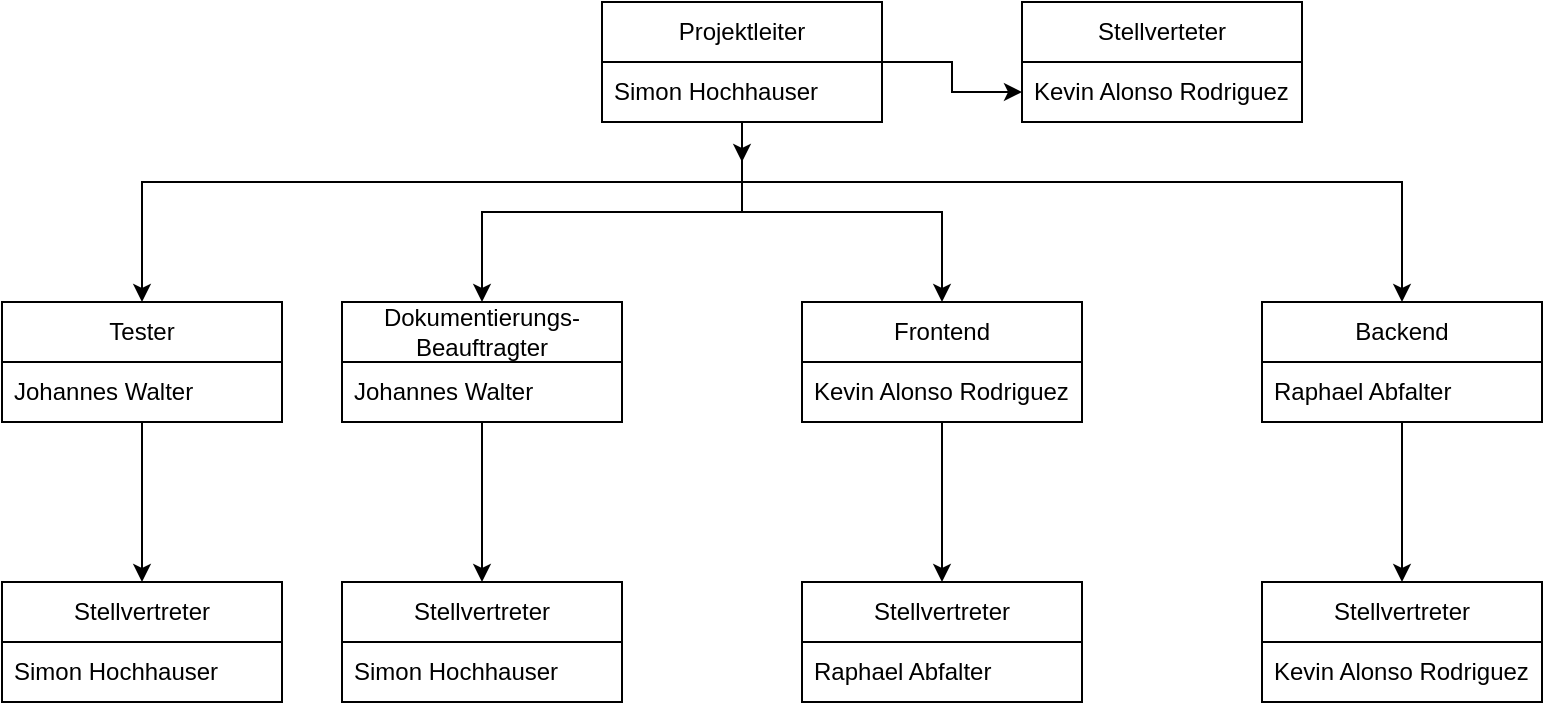 <mxfile version="21.6.8" type="device">
  <diagram name="Seite-1" id="KHInryHeTgDgYcVXuOS2">
    <mxGraphModel dx="1194" dy="814" grid="1" gridSize="10" guides="1" tooltips="1" connect="1" arrows="1" fold="1" page="1" pageScale="1" pageWidth="827" pageHeight="1169" math="0" shadow="0">
      <root>
        <mxCell id="0" />
        <mxCell id="1" parent="0" />
        <mxCell id="VTDAII8MQeXGKhfTH2uf-13" value="" style="edgeStyle=orthogonalEdgeStyle;rounded=0;orthogonalLoop=1;jettySize=auto;html=1;" edge="1" parent="1" source="VTDAII8MQeXGKhfTH2uf-4" target="VTDAII8MQeXGKhfTH2uf-9">
          <mxGeometry relative="1" as="geometry" />
        </mxCell>
        <mxCell id="VTDAII8MQeXGKhfTH2uf-16" value="" style="edgeStyle=orthogonalEdgeStyle;rounded=0;orthogonalLoop=1;jettySize=auto;html=1;" edge="1" parent="1" source="VTDAII8MQeXGKhfTH2uf-4" target="VTDAII8MQeXGKhfTH2uf-14">
          <mxGeometry relative="1" as="geometry">
            <Array as="points">
              <mxPoint x="410" y="170" />
              <mxPoint x="110" y="170" />
            </Array>
          </mxGeometry>
        </mxCell>
        <mxCell id="VTDAII8MQeXGKhfTH2uf-23" value="" style="edgeStyle=orthogonalEdgeStyle;rounded=0;orthogonalLoop=1;jettySize=auto;html=1;" edge="1" parent="1" source="VTDAII8MQeXGKhfTH2uf-4" target="VTDAII8MQeXGKhfTH2uf-21">
          <mxGeometry relative="1" as="geometry">
            <mxPoint x="620" y="260" as="targetPoint" />
          </mxGeometry>
        </mxCell>
        <mxCell id="VTDAII8MQeXGKhfTH2uf-29" value="" style="edgeStyle=orthogonalEdgeStyle;rounded=0;orthogonalLoop=1;jettySize=auto;html=1;" edge="1" parent="1" source="VTDAII8MQeXGKhfTH2uf-4" target="VTDAII8MQeXGKhfTH2uf-27">
          <mxGeometry relative="1" as="geometry" />
        </mxCell>
        <mxCell id="VTDAII8MQeXGKhfTH2uf-33" style="edgeStyle=orthogonalEdgeStyle;rounded=0;orthogonalLoop=1;jettySize=auto;html=1;" edge="1" parent="1" source="VTDAII8MQeXGKhfTH2uf-4">
          <mxGeometry relative="1" as="geometry">
            <mxPoint x="410" y="160" as="targetPoint" />
          </mxGeometry>
        </mxCell>
        <mxCell id="VTDAII8MQeXGKhfTH2uf-40" value="" style="edgeStyle=orthogonalEdgeStyle;rounded=0;orthogonalLoop=1;jettySize=auto;html=1;" edge="1" parent="1" source="VTDAII8MQeXGKhfTH2uf-4" target="VTDAII8MQeXGKhfTH2uf-38">
          <mxGeometry relative="1" as="geometry">
            <Array as="points">
              <mxPoint x="410" y="170" />
              <mxPoint x="740" y="170" />
            </Array>
          </mxGeometry>
        </mxCell>
        <mxCell id="VTDAII8MQeXGKhfTH2uf-4" value="Projektleiter" style="swimlane;fontStyle=0;childLayout=stackLayout;horizontal=1;startSize=30;horizontalStack=0;resizeParent=1;resizeParentMax=0;resizeLast=0;collapsible=1;marginBottom=0;whiteSpace=wrap;html=1;" vertex="1" parent="1">
          <mxGeometry x="340" y="80" width="140" height="60" as="geometry" />
        </mxCell>
        <mxCell id="VTDAII8MQeXGKhfTH2uf-5" value="Simon Hochhauser" style="text;strokeColor=none;fillColor=none;align=left;verticalAlign=middle;spacingLeft=4;spacingRight=4;overflow=hidden;points=[[0,0.5],[1,0.5]];portConstraint=eastwest;rotatable=0;whiteSpace=wrap;html=1;" vertex="1" parent="VTDAII8MQeXGKhfTH2uf-4">
          <mxGeometry y="30" width="140" height="30" as="geometry" />
        </mxCell>
        <mxCell id="VTDAII8MQeXGKhfTH2uf-8" value="Stellverteter" style="swimlane;fontStyle=0;childLayout=stackLayout;horizontal=1;startSize=30;horizontalStack=0;resizeParent=1;resizeParentMax=0;resizeLast=0;collapsible=1;marginBottom=0;whiteSpace=wrap;html=1;" vertex="1" parent="1">
          <mxGeometry x="550" y="80" width="140" height="60" as="geometry" />
        </mxCell>
        <mxCell id="VTDAII8MQeXGKhfTH2uf-9" value="Kevin Alonso Rodriguez" style="text;strokeColor=none;fillColor=none;align=left;verticalAlign=middle;spacingLeft=4;spacingRight=4;overflow=hidden;points=[[0,0.5],[1,0.5]];portConstraint=eastwest;rotatable=0;whiteSpace=wrap;html=1;" vertex="1" parent="VTDAII8MQeXGKhfTH2uf-8">
          <mxGeometry y="30" width="140" height="30" as="geometry" />
        </mxCell>
        <mxCell id="VTDAII8MQeXGKhfTH2uf-19" value="" style="edgeStyle=orthogonalEdgeStyle;rounded=0;orthogonalLoop=1;jettySize=auto;html=1;" edge="1" parent="1" source="VTDAII8MQeXGKhfTH2uf-14" target="VTDAII8MQeXGKhfTH2uf-17">
          <mxGeometry relative="1" as="geometry" />
        </mxCell>
        <mxCell id="VTDAII8MQeXGKhfTH2uf-14" value="Tester" style="swimlane;fontStyle=0;childLayout=stackLayout;horizontal=1;startSize=30;horizontalStack=0;resizeParent=1;resizeParentMax=0;resizeLast=0;collapsible=1;marginBottom=0;whiteSpace=wrap;html=1;" vertex="1" parent="1">
          <mxGeometry x="40" y="230" width="140" height="60" as="geometry" />
        </mxCell>
        <mxCell id="VTDAII8MQeXGKhfTH2uf-15" value="Johannes Walter" style="text;strokeColor=none;fillColor=none;align=left;verticalAlign=middle;spacingLeft=4;spacingRight=4;overflow=hidden;points=[[0,0.5],[1,0.5]];portConstraint=eastwest;rotatable=0;whiteSpace=wrap;html=1;" vertex="1" parent="VTDAII8MQeXGKhfTH2uf-14">
          <mxGeometry y="30" width="140" height="30" as="geometry" />
        </mxCell>
        <mxCell id="VTDAII8MQeXGKhfTH2uf-17" value="Stellvertreter" style="swimlane;fontStyle=0;childLayout=stackLayout;horizontal=1;startSize=30;horizontalStack=0;resizeParent=1;resizeParentMax=0;resizeLast=0;collapsible=1;marginBottom=0;whiteSpace=wrap;html=1;" vertex="1" parent="1">
          <mxGeometry x="40" y="370" width="140" height="60" as="geometry" />
        </mxCell>
        <mxCell id="VTDAII8MQeXGKhfTH2uf-18" value="Simon Hochhauser" style="text;strokeColor=none;fillColor=none;align=left;verticalAlign=middle;spacingLeft=4;spacingRight=4;overflow=hidden;points=[[0,0.5],[1,0.5]];portConstraint=eastwest;rotatable=0;whiteSpace=wrap;html=1;" vertex="1" parent="VTDAII8MQeXGKhfTH2uf-17">
          <mxGeometry y="30" width="140" height="30" as="geometry" />
        </mxCell>
        <mxCell id="VTDAII8MQeXGKhfTH2uf-26" value="" style="edgeStyle=orthogonalEdgeStyle;rounded=0;orthogonalLoop=1;jettySize=auto;html=1;" edge="1" parent="1" source="VTDAII8MQeXGKhfTH2uf-21" target="VTDAII8MQeXGKhfTH2uf-24">
          <mxGeometry relative="1" as="geometry" />
        </mxCell>
        <mxCell id="VTDAII8MQeXGKhfTH2uf-21" value="Dokumentierungs-Beauftragter" style="swimlane;fontStyle=0;childLayout=stackLayout;horizontal=1;startSize=30;horizontalStack=0;resizeParent=1;resizeParentMax=0;resizeLast=0;collapsible=1;marginBottom=0;whiteSpace=wrap;html=1;" vertex="1" parent="1">
          <mxGeometry x="210" y="230" width="140" height="60" as="geometry" />
        </mxCell>
        <mxCell id="VTDAII8MQeXGKhfTH2uf-22" value="Johannes Walter" style="text;strokeColor=none;fillColor=none;align=left;verticalAlign=middle;spacingLeft=4;spacingRight=4;overflow=hidden;points=[[0,0.5],[1,0.5]];portConstraint=eastwest;rotatable=0;whiteSpace=wrap;html=1;" vertex="1" parent="VTDAII8MQeXGKhfTH2uf-21">
          <mxGeometry y="30" width="140" height="30" as="geometry" />
        </mxCell>
        <mxCell id="VTDAII8MQeXGKhfTH2uf-24" value="Stellvertreter" style="swimlane;fontStyle=0;childLayout=stackLayout;horizontal=1;startSize=30;horizontalStack=0;resizeParent=1;resizeParentMax=0;resizeLast=0;collapsible=1;marginBottom=0;whiteSpace=wrap;html=1;" vertex="1" parent="1">
          <mxGeometry x="210" y="370" width="140" height="60" as="geometry" />
        </mxCell>
        <mxCell id="VTDAII8MQeXGKhfTH2uf-25" value="Simon Hochhauser" style="text;strokeColor=none;fillColor=none;align=left;verticalAlign=middle;spacingLeft=4;spacingRight=4;overflow=hidden;points=[[0,0.5],[1,0.5]];portConstraint=eastwest;rotatable=0;whiteSpace=wrap;html=1;" vertex="1" parent="VTDAII8MQeXGKhfTH2uf-24">
          <mxGeometry y="30" width="140" height="30" as="geometry" />
        </mxCell>
        <mxCell id="VTDAII8MQeXGKhfTH2uf-32" value="" style="edgeStyle=orthogonalEdgeStyle;rounded=0;orthogonalLoop=1;jettySize=auto;html=1;" edge="1" parent="1" source="VTDAII8MQeXGKhfTH2uf-27" target="VTDAII8MQeXGKhfTH2uf-30">
          <mxGeometry relative="1" as="geometry" />
        </mxCell>
        <mxCell id="VTDAII8MQeXGKhfTH2uf-27" value="Frontend" style="swimlane;fontStyle=0;childLayout=stackLayout;horizontal=1;startSize=30;horizontalStack=0;resizeParent=1;resizeParentMax=0;resizeLast=0;collapsible=1;marginBottom=0;whiteSpace=wrap;html=1;" vertex="1" parent="1">
          <mxGeometry x="440" y="230" width="140" height="60" as="geometry" />
        </mxCell>
        <mxCell id="VTDAII8MQeXGKhfTH2uf-28" value="Kevin Alonso Rodriguez" style="text;strokeColor=none;fillColor=none;align=left;verticalAlign=middle;spacingLeft=4;spacingRight=4;overflow=hidden;points=[[0,0.5],[1,0.5]];portConstraint=eastwest;rotatable=0;whiteSpace=wrap;html=1;" vertex="1" parent="VTDAII8MQeXGKhfTH2uf-27">
          <mxGeometry y="30" width="140" height="30" as="geometry" />
        </mxCell>
        <mxCell id="VTDAII8MQeXGKhfTH2uf-30" value="Stellvertreter" style="swimlane;fontStyle=0;childLayout=stackLayout;horizontal=1;startSize=30;horizontalStack=0;resizeParent=1;resizeParentMax=0;resizeLast=0;collapsible=1;marginBottom=0;whiteSpace=wrap;html=1;" vertex="1" parent="1">
          <mxGeometry x="440" y="370" width="140" height="60" as="geometry" />
        </mxCell>
        <mxCell id="VTDAII8MQeXGKhfTH2uf-31" value="Raphael Abfalter" style="text;strokeColor=none;fillColor=none;align=left;verticalAlign=middle;spacingLeft=4;spacingRight=4;overflow=hidden;points=[[0,0.5],[1,0.5]];portConstraint=eastwest;rotatable=0;whiteSpace=wrap;html=1;" vertex="1" parent="VTDAII8MQeXGKhfTH2uf-30">
          <mxGeometry y="30" width="140" height="30" as="geometry" />
        </mxCell>
        <mxCell id="VTDAII8MQeXGKhfTH2uf-43" value="" style="edgeStyle=orthogonalEdgeStyle;rounded=0;orthogonalLoop=1;jettySize=auto;html=1;" edge="1" parent="1" source="VTDAII8MQeXGKhfTH2uf-38" target="VTDAII8MQeXGKhfTH2uf-41">
          <mxGeometry relative="1" as="geometry" />
        </mxCell>
        <mxCell id="VTDAII8MQeXGKhfTH2uf-38" value="Backend" style="swimlane;fontStyle=0;childLayout=stackLayout;horizontal=1;startSize=30;horizontalStack=0;resizeParent=1;resizeParentMax=0;resizeLast=0;collapsible=1;marginBottom=0;whiteSpace=wrap;html=1;" vertex="1" parent="1">
          <mxGeometry x="670" y="230" width="140" height="60" as="geometry" />
        </mxCell>
        <mxCell id="VTDAII8MQeXGKhfTH2uf-39" value="Raphael Abfalter" style="text;strokeColor=none;fillColor=none;align=left;verticalAlign=middle;spacingLeft=4;spacingRight=4;overflow=hidden;points=[[0,0.5],[1,0.5]];portConstraint=eastwest;rotatable=0;whiteSpace=wrap;html=1;" vertex="1" parent="VTDAII8MQeXGKhfTH2uf-38">
          <mxGeometry y="30" width="140" height="30" as="geometry" />
        </mxCell>
        <mxCell id="VTDAII8MQeXGKhfTH2uf-41" value="Stellvertreter" style="swimlane;fontStyle=0;childLayout=stackLayout;horizontal=1;startSize=30;horizontalStack=0;resizeParent=1;resizeParentMax=0;resizeLast=0;collapsible=1;marginBottom=0;whiteSpace=wrap;html=1;" vertex="1" parent="1">
          <mxGeometry x="670" y="370" width="140" height="60" as="geometry" />
        </mxCell>
        <mxCell id="VTDAII8MQeXGKhfTH2uf-42" value="Kevin Alonso Rodriguez" style="text;strokeColor=none;fillColor=none;align=left;verticalAlign=middle;spacingLeft=4;spacingRight=4;overflow=hidden;points=[[0,0.5],[1,0.5]];portConstraint=eastwest;rotatable=0;whiteSpace=wrap;html=1;" vertex="1" parent="VTDAII8MQeXGKhfTH2uf-41">
          <mxGeometry y="30" width="140" height="30" as="geometry" />
        </mxCell>
      </root>
    </mxGraphModel>
  </diagram>
</mxfile>
